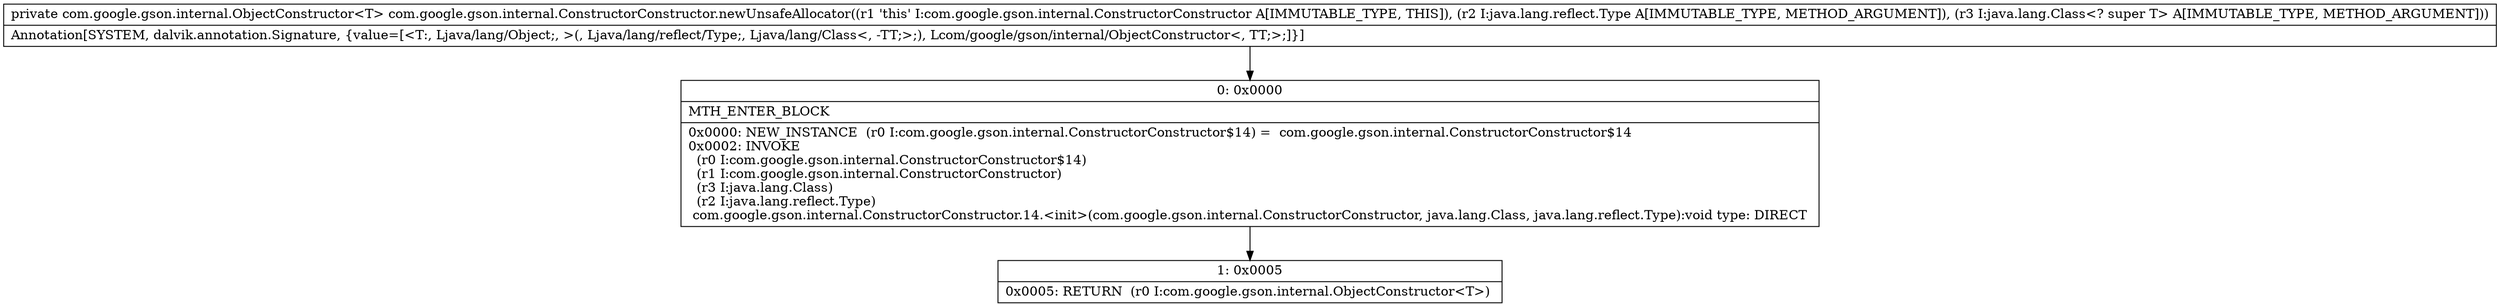 digraph "CFG forcom.google.gson.internal.ConstructorConstructor.newUnsafeAllocator(Ljava\/lang\/reflect\/Type;Ljava\/lang\/Class;)Lcom\/google\/gson\/internal\/ObjectConstructor;" {
Node_0 [shape=record,label="{0\:\ 0x0000|MTH_ENTER_BLOCK\l|0x0000: NEW_INSTANCE  (r0 I:com.google.gson.internal.ConstructorConstructor$14) =  com.google.gson.internal.ConstructorConstructor$14 \l0x0002: INVOKE  \l  (r0 I:com.google.gson.internal.ConstructorConstructor$14)\l  (r1 I:com.google.gson.internal.ConstructorConstructor)\l  (r3 I:java.lang.Class)\l  (r2 I:java.lang.reflect.Type)\l com.google.gson.internal.ConstructorConstructor.14.\<init\>(com.google.gson.internal.ConstructorConstructor, java.lang.Class, java.lang.reflect.Type):void type: DIRECT \l}"];
Node_1 [shape=record,label="{1\:\ 0x0005|0x0005: RETURN  (r0 I:com.google.gson.internal.ObjectConstructor\<T\>) \l}"];
MethodNode[shape=record,label="{private com.google.gson.internal.ObjectConstructor\<T\> com.google.gson.internal.ConstructorConstructor.newUnsafeAllocator((r1 'this' I:com.google.gson.internal.ConstructorConstructor A[IMMUTABLE_TYPE, THIS]), (r2 I:java.lang.reflect.Type A[IMMUTABLE_TYPE, METHOD_ARGUMENT]), (r3 I:java.lang.Class\<? super T\> A[IMMUTABLE_TYPE, METHOD_ARGUMENT]))  | Annotation[SYSTEM, dalvik.annotation.Signature, \{value=[\<T:, Ljava\/lang\/Object;, \>(, Ljava\/lang\/reflect\/Type;, Ljava\/lang\/Class\<, \-TT;\>;), Lcom\/google\/gson\/internal\/ObjectConstructor\<, TT;\>;]\}]\l}"];
MethodNode -> Node_0;
Node_0 -> Node_1;
}

